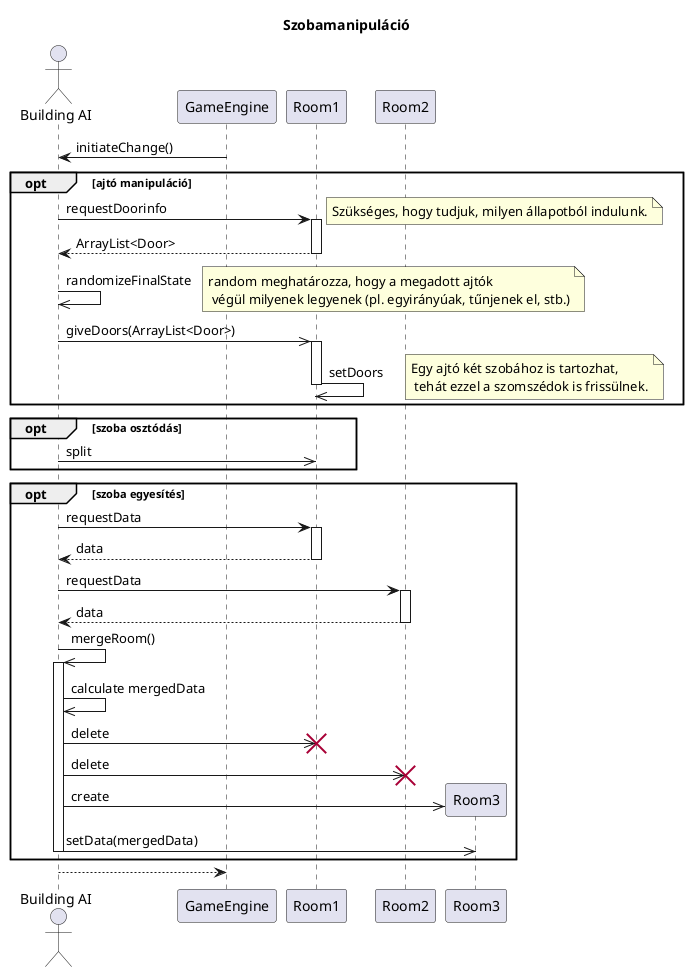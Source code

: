 @startuml building_change

title Szobamanipuláció

actor "Building AI" as ai
Participant GameEngine as g
Participant Room1 as sz
Participant Room2 as sz2
Participant Room3 as sz3

g->ai : initiateChange()
opt ajtó manipuláció
    ai->sz ++: requestDoorinfo
    note right: Szükséges, hogy tudjuk, milyen állapotból indulunk.
    return ArrayList<Door>

    ai->>ai : randomizeFinalState
    note right: random meghatározza, hogy a megadott ajtók \n végül milyenek legyenek (pl. egyirányúak, tűnjenek el, stb.)

    ai->>sz : giveDoors(ArrayList<Door>)
    activate sz

    sz->>sz : setDoors
    deactivate sz
    note right : Egy ajtó két szobához is tartozhat,\n tehát ezzel a szomszédok is frissülnek.

end

opt szoba osztódás

    ai->>sz : split

end

opt szoba egyesítés

    ai->sz ++: requestData
    return data
    ai->sz2 ++: requestData
    return data

    ai->>ai ++: mergeRoom()
    ai->>ai : calculate mergedData
    ai->>sz !!: delete
    ai->>sz2 !!: delete
    ai->>sz3 **: create
    ai->>sz3 : setData(mergedData)
    deactivate ai

end
ai-->g

@enduml